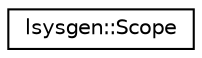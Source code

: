 digraph "Graphical Class Hierarchy"
{
 // LATEX_PDF_SIZE
  edge [fontname="Helvetica",fontsize="10",labelfontname="Helvetica",labelfontsize="10"];
  node [fontname="Helvetica",fontsize="10",shape=record];
  rankdir="LR";
  Node0 [label="lsysgen::Scope",height=0.2,width=0.4,color="black", fillcolor="white", style="filled",URL="$classlsysgen_1_1Scope.html",tooltip=" "];
}
